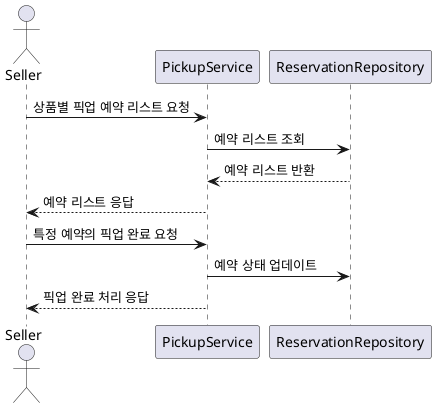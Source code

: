 @startuml

actor Seller

participant PickupService
participant ReservationRepository

Seller -> PickupService : 상품별 픽업 예약 리스트 요청
PickupService -> ReservationRepository : 예약 리스트 조회
ReservationRepository --> PickupService : 예약 리스트 반환
PickupService --> Seller : 예약 리스트 응답

Seller -> PickupService : 특정 예약의 픽업 완료 요청
PickupService -> ReservationRepository : 예약 상태 업데이트
PickupService --> Seller : 픽업 완료 처리 응답

@enduml